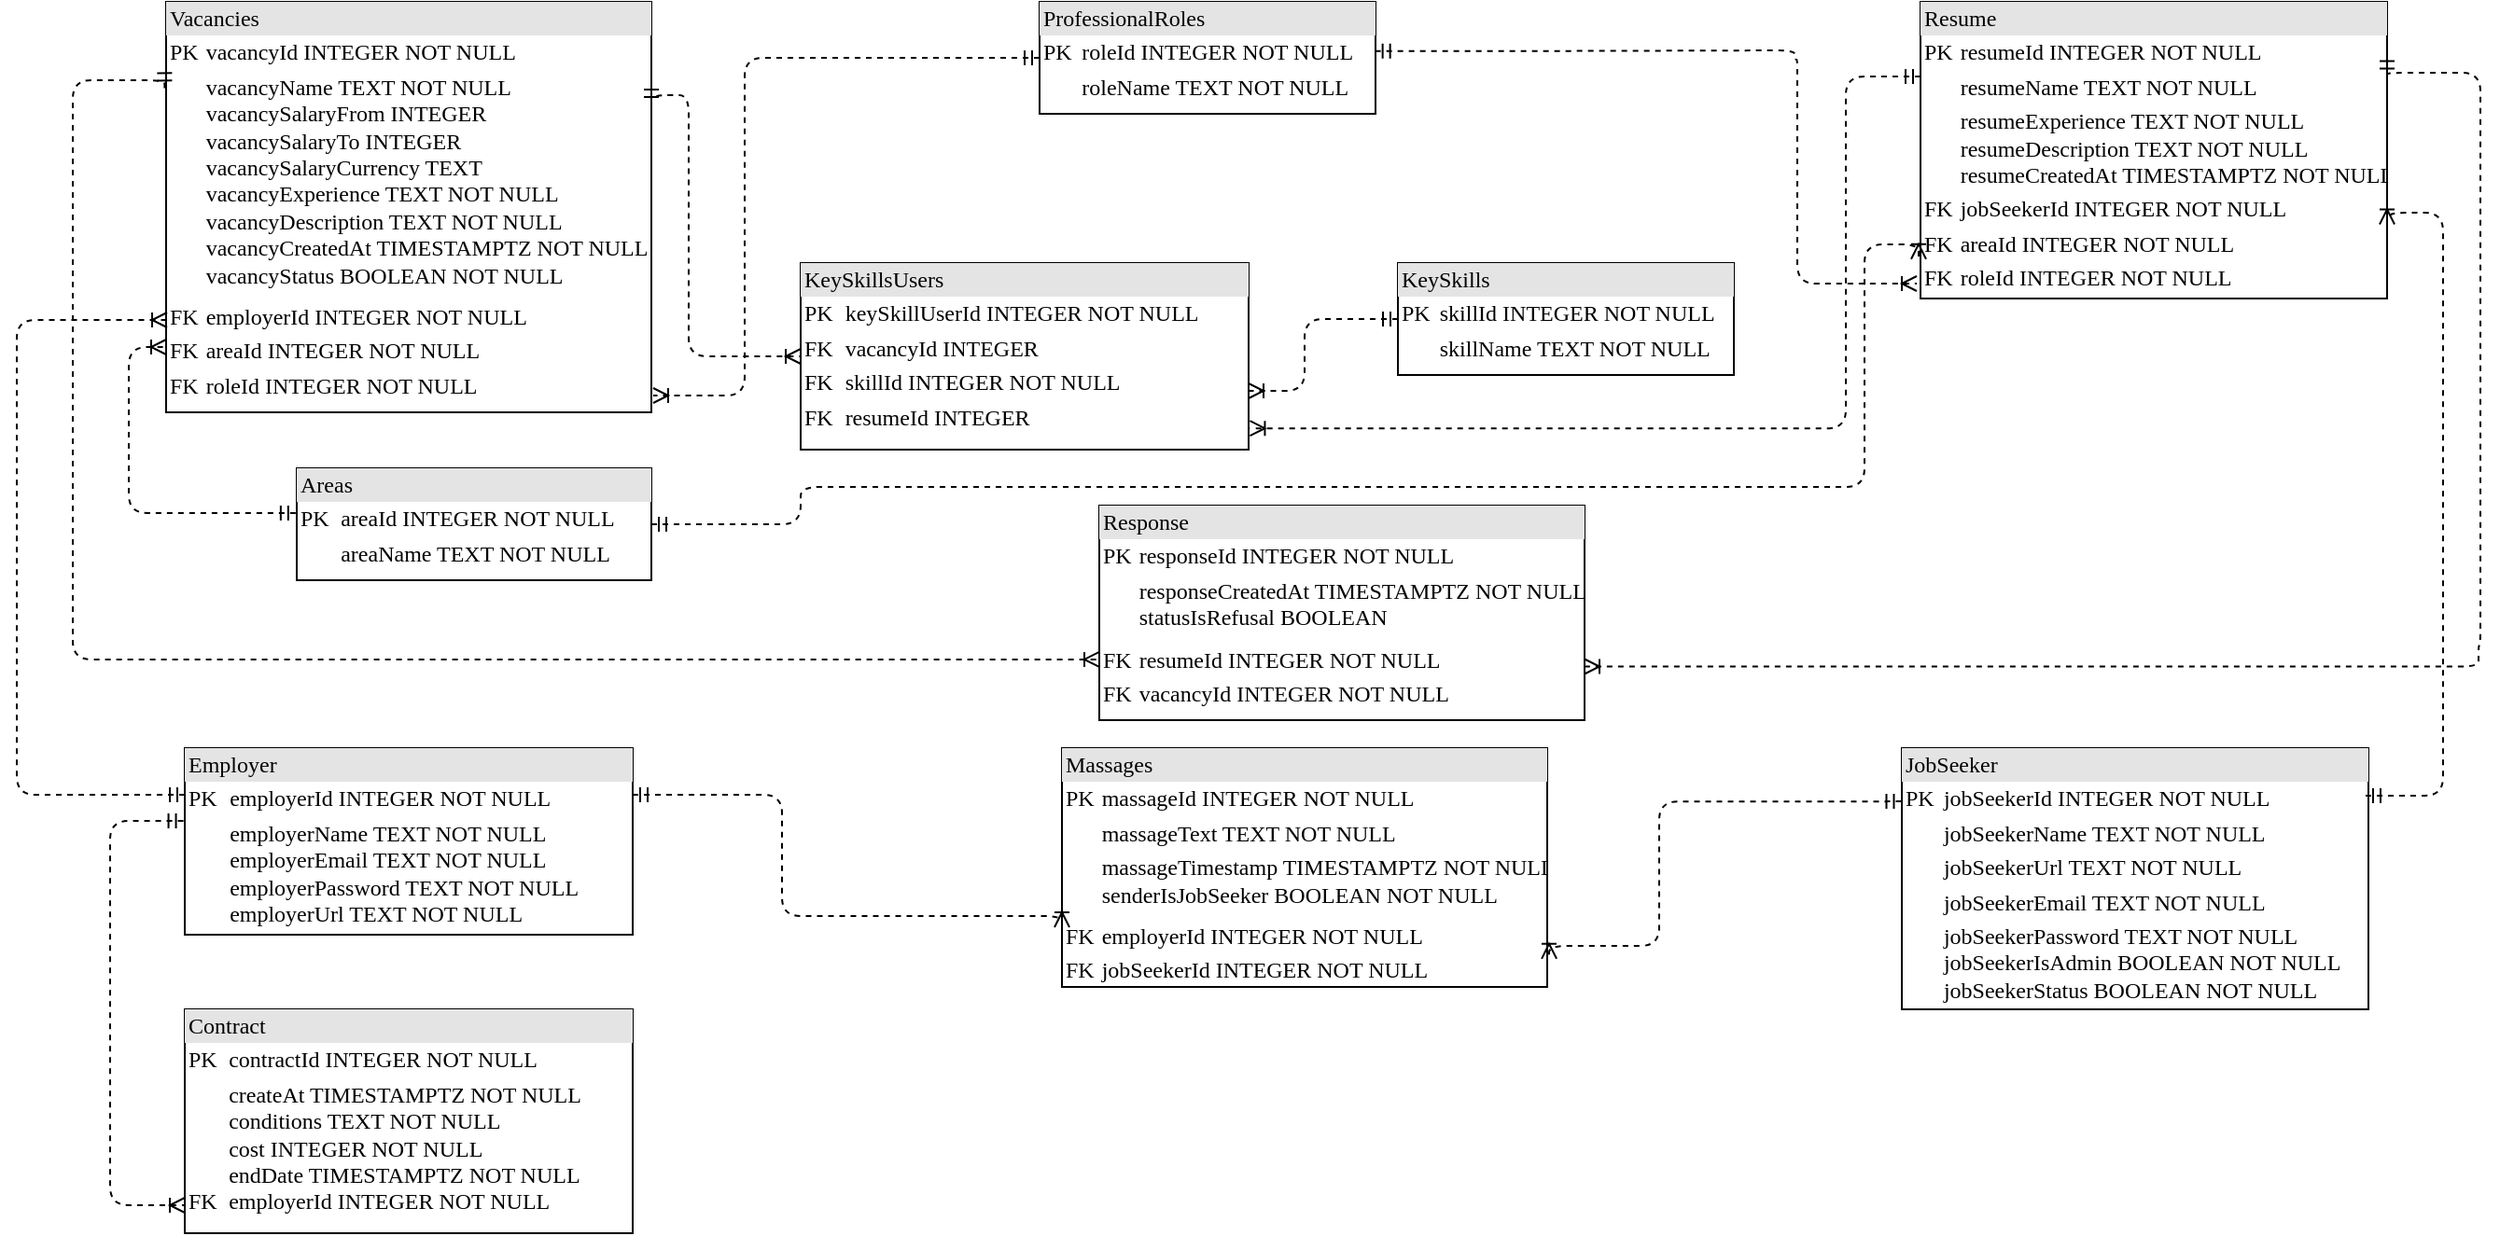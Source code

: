 <mxfile version="22.1.3" type="device">
  <diagram name="Страница — 1" id="yuq9s7azRZwpZ4uMqqlT">
    <mxGraphModel dx="2364" dy="1497" grid="0" gridSize="10" guides="1" tooltips="1" connect="1" arrows="1" fold="1" page="1" pageScale="1" pageWidth="1169" pageHeight="827" background="none" math="0" shadow="0">
      <root>
        <mxCell id="0" />
        <mxCell id="1" parent="0" />
        <mxCell id="_Mj7ivr1F5MViu99svrW-1" value="&lt;div style=&quot;box-sizing:border-box;width:100%;background:#e4e4e4;padding:2px;&quot;&gt;&lt;font face=&quot;Times New Roman&quot;&gt;Employer&lt;/font&gt;&lt;/div&gt;&lt;table style=&quot;width:100%;font-size:1em;&quot; cellpadding=&quot;2&quot; cellspacing=&quot;0&quot;&gt;&lt;tbody&gt;&lt;tr&gt;&lt;td&gt;&lt;font face=&quot;Times New Roman&quot;&gt;PK&lt;/font&gt;&lt;/td&gt;&lt;td&gt;&lt;font face=&quot;Times New Roman&quot;&gt;employerId INTEGER NOT NULL&lt;br&gt;&lt;/font&gt;&lt;/td&gt;&lt;/tr&gt;&lt;tr&gt;&lt;td&gt;&lt;font face=&quot;Times New Roman&quot;&gt;&lt;br&gt;&lt;/font&gt;&lt;/td&gt;&lt;td&gt;&lt;font face=&quot;Times New Roman&quot;&gt;employerName TEXT NOT NULL&lt;br&gt;employerEmail TEXT NOT NULL&lt;br&gt;employerPassword TEXT NOT NULL&lt;br&gt;employerUrl TEXT NOT NULL&lt;br&gt;&lt;br&gt;&lt;/font&gt;&lt;/td&gt;&lt;/tr&gt;&lt;/tbody&gt;&lt;/table&gt;" style="verticalAlign=top;align=left;overflow=fill;html=1;whiteSpace=wrap;" parent="1" vertex="1">
          <mxGeometry x="-490" y="240" width="240" height="100" as="geometry" />
        </mxCell>
        <mxCell id="_Mj7ivr1F5MViu99svrW-8" value="&lt;div style=&quot;box-sizing:border-box;width:100%;background:#e4e4e4;padding:2px;&quot;&gt;&lt;font face=&quot;Times New Roman&quot;&gt;Contract&lt;br&gt;&lt;/font&gt;&lt;/div&gt;&lt;table style=&quot;width:100%;font-size:1em;&quot; cellpadding=&quot;2&quot; cellspacing=&quot;0&quot;&gt;&lt;tbody&gt;&lt;tr&gt;&lt;td&gt;&lt;font face=&quot;Times New Roman&quot;&gt;PK&lt;/font&gt;&lt;/td&gt;&lt;td&gt;&lt;font face=&quot;Times New Roman&quot;&gt;contractId INTEGER NOT NULL&lt;br&gt;&lt;/font&gt;&lt;/td&gt;&lt;/tr&gt;&lt;tr&gt;&lt;td&gt;&lt;font face=&quot;Times New Roman&quot;&gt;&lt;br&gt;&lt;br&gt;&lt;br&gt;FK&lt;/font&gt;&lt;/td&gt;&lt;td&gt;&lt;font face=&quot;Times New Roman&quot;&gt;createAt TIMESTAMPTZ NOT NULL&amp;nbsp;&lt;br style=&quot;border-color: var(--border-color);&quot;&gt;conditions TEXT NOT NULL&lt;br style=&quot;border-color: var(--border-color);&quot;&gt;cost INTEGER NOT NULL&lt;br style=&quot;border-color: var(--border-color);&quot;&gt;endDate TIMESTAMPTZ NOT NULL&lt;br&gt;employerId INTEGER NOT NULL&lt;br&gt;&lt;br&gt;&lt;/font&gt;&lt;/td&gt;&lt;/tr&gt;&lt;/tbody&gt;&lt;/table&gt;" style="verticalAlign=top;align=left;overflow=fill;html=1;whiteSpace=wrap;" parent="1" vertex="1">
          <mxGeometry x="-490" y="380" width="240" height="120" as="geometry" />
        </mxCell>
        <mxCell id="_Mj7ivr1F5MViu99svrW-22" value="&lt;div style=&quot;box-sizing: border-box ; width: 100% ; background: #e4e4e4 ; padding: 2px&quot;&gt;JobSeeker&lt;/div&gt;&lt;table style=&quot;width: 100% ; font-size: 1em&quot; cellpadding=&quot;2&quot; cellspacing=&quot;0&quot;&gt;&lt;tbody&gt;&lt;tr&gt;&lt;td&gt;PK&lt;/td&gt;&lt;td&gt;jobSeekerId INTEGER NOT NULL&lt;/td&gt;&lt;/tr&gt;&lt;tr&gt;&lt;td&gt;&lt;br&gt;&lt;/td&gt;&lt;td&gt;jobSeekerName TEXT NOT NULL&lt;/td&gt;&lt;/tr&gt;&lt;tr&gt;&lt;td&gt;&lt;/td&gt;&lt;td&gt;jobSeekerUrl TEXT NOT NULL&lt;br&gt;&lt;/td&gt;&lt;/tr&gt;&lt;tr&gt;&lt;td&gt;&lt;br&gt;&lt;/td&gt;&lt;td&gt;jobSeekerEmail TEXT NOT NULL&lt;br&gt;&lt;/td&gt;&lt;/tr&gt;&lt;tr&gt;&lt;td&gt;&lt;br&gt;&lt;/td&gt;&lt;td&gt;jobSeekerPassword TEXT NOT NULL&lt;br&gt;jobSeekerIsAdmin BOOLEAN NOT NULL&lt;br&gt;jobSeekerStatus BOOLEAN NOT NULL&lt;br&gt;&lt;/td&gt;&lt;/tr&gt;&lt;tr&gt;&lt;td&gt;&lt;br&gt;&lt;/td&gt;&lt;td&gt;&lt;br&gt;&lt;/td&gt;&lt;/tr&gt;&lt;/tbody&gt;&lt;/table&gt;" style="verticalAlign=top;align=left;overflow=fill;html=1;rounded=0;shadow=0;comic=0;labelBackgroundColor=none;strokeWidth=1;fontFamily=Verdana;fontSize=12" parent="1" vertex="1">
          <mxGeometry x="430" y="240" width="250" height="140" as="geometry" />
        </mxCell>
        <mxCell id="_Mj7ivr1F5MViu99svrW-23" value="&lt;div style=&quot;box-sizing: border-box ; width: 100% ; background: #e4e4e4 ; padding: 2px&quot;&gt;Massages&lt;/div&gt;&lt;table style=&quot;width: 100% ; font-size: 1em&quot; cellpadding=&quot;2&quot; cellspacing=&quot;0&quot;&gt;&lt;tbody&gt;&lt;tr&gt;&lt;td&gt;PK&lt;/td&gt;&lt;td&gt;massageId INTEGER NOT NULL&lt;/td&gt;&lt;/tr&gt;&lt;tr&gt;&lt;td&gt;&lt;br&gt;&lt;/td&gt;&lt;td&gt;massageText TEXT NOT NULL&lt;/td&gt;&lt;/tr&gt;&lt;tr&gt;&lt;td&gt;&lt;/td&gt;&lt;td&gt;massageTimestamp TIMESTAMPTZ NOT NULL DEFAULT&amp;nbsp;CURRENT_TIMESTAMP&lt;br&gt;senderIsJobSeeker BOOLEAN NOT NULL&lt;br&gt;&lt;/td&gt;&lt;/tr&gt;&lt;tr&gt;&lt;td&gt;&lt;/td&gt;&lt;td&gt;&lt;/td&gt;&lt;/tr&gt;&lt;tr&gt;&lt;td&gt;FK&lt;/td&gt;&lt;td&gt;employerId INTEGER NOT NULL&lt;br&gt;&lt;/td&gt;&lt;/tr&gt;&lt;tr&gt;&lt;td&gt;FK&lt;/td&gt;&lt;td&gt;jobSeekerId INTEGER NOT NULL&lt;br&gt;&lt;/td&gt;&lt;/tr&gt;&lt;/tbody&gt;&lt;/table&gt;" style="verticalAlign=top;align=left;overflow=fill;html=1;rounded=0;shadow=0;comic=0;labelBackgroundColor=none;strokeWidth=1;fontFamily=Verdana;fontSize=12" parent="1" vertex="1">
          <mxGeometry x="-20" y="240" width="260" height="128" as="geometry" />
        </mxCell>
        <mxCell id="_Mj7ivr1F5MViu99svrW-26" value="&lt;div style=&quot;box-sizing: border-box ; width: 100% ; background: #e4e4e4 ; padding: 2px&quot;&gt;Vacancies&lt;/div&gt;&lt;table style=&quot;width: 100% ; font-size: 1em&quot; cellpadding=&quot;2&quot; cellspacing=&quot;0&quot;&gt;&lt;tbody&gt;&lt;tr&gt;&lt;td&gt;PK&lt;/td&gt;&lt;td&gt;vacancyId INTEGER NOT NULL&lt;/td&gt;&lt;/tr&gt;&lt;tr&gt;&lt;td&gt;&lt;br&gt;&lt;/td&gt;&lt;td&gt;vacancyName TEXT NOT NULL&lt;br&gt;vacancySalaryFrom INTEGER&lt;br&gt;vacancySalaryTo INTEGER&lt;br&gt;vacancySalaryCurrency TEXT&lt;br&gt;vacancyExperience TEXT NOT NULL&lt;br&gt;vacancyDescription TEXT NOT NULL&lt;br&gt;vacancyCreatedAt TIMESTAMPTZ NOT NULL DEFAULT&amp;nbsp;CURRENT_TIMESTAMP&lt;br&gt;vacancyStatus BOOLEAN NOT NULL&lt;br&gt;&lt;/td&gt;&lt;/tr&gt;&lt;tr&gt;&lt;td&gt;&lt;/td&gt;&lt;td&gt;&lt;/td&gt;&lt;/tr&gt;&lt;tr&gt;&lt;td&gt;FK&lt;/td&gt;&lt;td&gt;employerId INTEGER NOT NULL&lt;br&gt;&lt;/td&gt;&lt;/tr&gt;&lt;tr&gt;&lt;td&gt;FK&lt;/td&gt;&lt;td&gt;areaId INTEGER NOT NULL&lt;br&gt;&lt;/td&gt;&lt;/tr&gt;&lt;tr&gt;&lt;td&gt;FK&lt;br&gt;&lt;/td&gt;&lt;td&gt;roleId INTEGER NOT NULL&lt;br&gt;&lt;/td&gt;&lt;/tr&gt;&lt;tr&gt;&lt;td&gt;&lt;br&gt;&lt;/td&gt;&lt;td&gt;&lt;br&gt;&lt;/td&gt;&lt;/tr&gt;&lt;/tbody&gt;&lt;/table&gt;" style="verticalAlign=top;align=left;overflow=fill;html=1;rounded=0;shadow=0;comic=0;labelBackgroundColor=none;strokeWidth=1;fontFamily=Verdana;fontSize=12" parent="1" vertex="1">
          <mxGeometry x="-500" y="-160" width="260" height="220" as="geometry" />
        </mxCell>
        <mxCell id="_Mj7ivr1F5MViu99svrW-27" value="&lt;div style=&quot;box-sizing: border-box ; width: 100% ; background: #e4e4e4 ; padding: 2px&quot;&gt;Areas&lt;/div&gt;&lt;table style=&quot;width: 100% ; font-size: 1em&quot; cellpadding=&quot;2&quot; cellspacing=&quot;0&quot;&gt;&lt;tbody&gt;&lt;tr&gt;&lt;td&gt;PK&lt;/td&gt;&lt;td&gt;areaId INTEGER NOT NULL&lt;/td&gt;&lt;/tr&gt;&lt;tr&gt;&lt;td&gt;&lt;br&gt;&lt;/td&gt;&lt;td&gt;areaName TEXT NOT NULL&lt;/td&gt;&lt;/tr&gt;&lt;tr&gt;&lt;td&gt;&lt;/td&gt;&lt;td&gt;&lt;br&gt;&lt;/td&gt;&lt;/tr&gt;&lt;/tbody&gt;&lt;/table&gt;" style="verticalAlign=top;align=left;overflow=fill;html=1;rounded=0;shadow=0;comic=0;labelBackgroundColor=none;strokeWidth=1;fontFamily=Verdana;fontSize=12" parent="1" vertex="1">
          <mxGeometry x="-430" y="90" width="190" height="60" as="geometry" />
        </mxCell>
        <mxCell id="_Mj7ivr1F5MViu99svrW-28" value="&lt;div style=&quot;box-sizing: border-box ; width: 100% ; background: #e4e4e4 ; padding: 2px&quot;&gt;Resume&lt;/div&gt;&lt;table style=&quot;width: 100% ; font-size: 1em&quot; cellpadding=&quot;2&quot; cellspacing=&quot;0&quot;&gt;&lt;tbody&gt;&lt;tr&gt;&lt;td&gt;PK&lt;/td&gt;&lt;td&gt;resumeId INTEGER NOT NULL&lt;/td&gt;&lt;/tr&gt;&lt;tr&gt;&lt;td&gt;&lt;br&gt;&lt;/td&gt;&lt;td&gt;resumeName TEXT NOT NULL&lt;/td&gt;&lt;/tr&gt;&lt;tr&gt;&lt;td&gt;&lt;/td&gt;&lt;td&gt;resumeExperience TEXT NOT NULL&lt;br&gt;resumeDescription TEXT NOT NULL&lt;br style=&quot;border-color: var(--border-color);&quot;&gt;resumeCreatedAt TIMESTAMPTZ NOT NULL DEFAULT&amp;nbsp;CURRENT_TIMESTAMP&lt;br&gt;&lt;/td&gt;&lt;/tr&gt;&lt;tr&gt;&lt;td&gt;FK&lt;/td&gt;&lt;td&gt;jobSeekerId INTEGER NOT NULL&lt;br&gt;&lt;/td&gt;&lt;/tr&gt;&lt;tr&gt;&lt;td&gt;FK&lt;/td&gt;&lt;td&gt;areaId INTEGER NOT NULL&lt;br&gt;&lt;/td&gt;&lt;/tr&gt;&lt;tr&gt;&lt;td&gt;FK&lt;br&gt;&lt;/td&gt;&lt;td&gt;roleId INTEGER NOT NULL&lt;br&gt;&lt;/td&gt;&lt;/tr&gt;&lt;/tbody&gt;&lt;/table&gt;" style="verticalAlign=top;align=left;overflow=fill;html=1;rounded=0;shadow=0;comic=0;labelBackgroundColor=none;strokeWidth=1;fontFamily=Verdana;fontSize=12" parent="1" vertex="1">
          <mxGeometry x="440" y="-160" width="250" height="159" as="geometry" />
        </mxCell>
        <mxCell id="_Mj7ivr1F5MViu99svrW-31" value="&lt;div style=&quot;box-sizing: border-box ; width: 100% ; background: #e4e4e4 ; padding: 2px&quot;&gt;Response&lt;/div&gt;&lt;table style=&quot;width: 100% ; font-size: 1em&quot; cellpadding=&quot;2&quot; cellspacing=&quot;0&quot;&gt;&lt;tbody&gt;&lt;tr&gt;&lt;td&gt;PK&lt;/td&gt;&lt;td&gt;responseId INTEGER NOT NULL&lt;/td&gt;&lt;/tr&gt;&lt;tr&gt;&lt;td&gt;&lt;br&gt;&lt;/td&gt;&lt;td&gt;responseCreatedAt TIMESTAMPTZ NOT NULL DEFAULT&amp;nbsp;CURRENT_TIMESTAMP&lt;br&gt;statusIsRefusal BOOLEAN&lt;br&gt;&lt;/td&gt;&lt;/tr&gt;&lt;tr&gt;&lt;td&gt;&lt;/td&gt;&lt;td&gt;&lt;/td&gt;&lt;/tr&gt;&lt;tr&gt;&lt;td&gt;FK&lt;/td&gt;&lt;td&gt;resumeId INTEGER NOT NULL&lt;br&gt;&lt;/td&gt;&lt;/tr&gt;&lt;tr&gt;&lt;td&gt;FK&lt;/td&gt;&lt;td&gt;vacancyId INTEGER NOT NULL&lt;br&gt;&lt;/td&gt;&lt;/tr&gt;&lt;/tbody&gt;&lt;/table&gt;" style="verticalAlign=top;align=left;overflow=fill;html=1;rounded=0;shadow=0;comic=0;labelBackgroundColor=none;strokeWidth=1;fontFamily=Verdana;fontSize=12" parent="1" vertex="1">
          <mxGeometry y="110" width="260" height="115" as="geometry" />
        </mxCell>
        <mxCell id="_Mj7ivr1F5MViu99svrW-32" value="&lt;div style=&quot;box-sizing: border-box ; width: 100% ; background: #e4e4e4 ; padding: 2px&quot;&gt;ProfessionalRoles&lt;/div&gt;&lt;table style=&quot;width: 100% ; font-size: 1em&quot; cellpadding=&quot;2&quot; cellspacing=&quot;0&quot;&gt;&lt;tbody&gt;&lt;tr&gt;&lt;td&gt;PK&lt;/td&gt;&lt;td&gt;roleId INTEGER NOT NULL&lt;/td&gt;&lt;/tr&gt;&lt;tr&gt;&lt;td&gt;&lt;br&gt;&lt;/td&gt;&lt;td&gt;roleName TEXT NOT NULL&lt;/td&gt;&lt;/tr&gt;&lt;tr&gt;&lt;td&gt;&lt;br&gt;&lt;/td&gt;&lt;td&gt;&lt;br&gt;&lt;/td&gt;&lt;/tr&gt;&lt;/tbody&gt;&lt;/table&gt;" style="verticalAlign=top;align=left;overflow=fill;html=1;rounded=0;shadow=0;comic=0;labelBackgroundColor=none;strokeWidth=1;fontFamily=Verdana;fontSize=12" parent="1" vertex="1">
          <mxGeometry x="-32" y="-160" width="180" height="60" as="geometry" />
        </mxCell>
        <mxCell id="_Mj7ivr1F5MViu99svrW-35" value="&lt;div style=&quot;box-sizing: border-box ; width: 100% ; background: #e4e4e4 ; padding: 2px&quot;&gt;KeySkills&lt;/div&gt;&lt;table style=&quot;width: 100% ; font-size: 1em&quot; cellpadding=&quot;2&quot; cellspacing=&quot;0&quot;&gt;&lt;tbody&gt;&lt;tr&gt;&lt;td&gt;PK&lt;/td&gt;&lt;td&gt;skillId INTEGER NOT NULL&lt;/td&gt;&lt;/tr&gt;&lt;tr&gt;&lt;td&gt;&lt;br&gt;&lt;/td&gt;&lt;td&gt;skillName TEXT NOT NULL&lt;/td&gt;&lt;/tr&gt;&lt;tr&gt;&lt;td&gt;&lt;br&gt;&lt;/td&gt;&lt;td&gt;&lt;br&gt;&lt;/td&gt;&lt;/tr&gt;&lt;/tbody&gt;&lt;/table&gt;" style="verticalAlign=top;align=left;overflow=fill;html=1;rounded=0;shadow=0;comic=0;labelBackgroundColor=none;strokeWidth=1;fontFamily=Verdana;fontSize=12" parent="1" vertex="1">
          <mxGeometry x="160" y="-20" width="180" height="60" as="geometry" />
        </mxCell>
        <mxCell id="_Mj7ivr1F5MViu99svrW-36" value="&lt;div style=&quot;box-sizing: border-box ; width: 100% ; background: #e4e4e4 ; padding: 2px&quot;&gt;KeySkillsUsers&lt;br&gt;&lt;/div&gt;&lt;table style=&quot;width: 100% ; font-size: 1em&quot; cellpadding=&quot;2&quot; cellspacing=&quot;0&quot;&gt;&lt;tbody&gt;&lt;tr&gt;&lt;td&gt;PK&lt;/td&gt;&lt;td&gt;keySkillUserId INTEGER NOT NULL&lt;br&gt;&lt;/td&gt;&lt;/tr&gt;&lt;tr&gt;&lt;td&gt;FK&lt;/td&gt;&lt;td&gt;vacancyId INTEGER&lt;br&gt;&lt;/td&gt;&lt;/tr&gt;&lt;tr&gt;&lt;td&gt;FK&lt;/td&gt;&lt;td&gt;skillId INTEGER NOT NULL&lt;br&gt;&lt;/td&gt;&lt;/tr&gt;&lt;tr&gt;&lt;td&gt;FK&lt;br&gt;&lt;/td&gt;&lt;td&gt;resumeId INTEGER&lt;br&gt;&lt;/td&gt;&lt;/tr&gt;&lt;/tbody&gt;&lt;/table&gt;" style="verticalAlign=top;align=left;overflow=fill;html=1;rounded=0;shadow=0;comic=0;labelBackgroundColor=none;strokeWidth=1;fontFamily=Verdana;fontSize=12" parent="1" vertex="1">
          <mxGeometry x="-160" y="-20" width="240" height="100" as="geometry" />
        </mxCell>
        <mxCell id="_Mj7ivr1F5MViu99svrW-38" style="edgeStyle=orthogonalEdgeStyle;html=1;dashed=1;labelBackgroundColor=none;startArrow=ERmandOne;endArrow=ERoneToMany;fontFamily=Verdana;fontSize=12;align=left;exitX=0;exitY=0.25;exitDx=0;exitDy=0;movable=1;resizable=1;rotatable=1;deletable=1;editable=1;locked=0;connectable=1;entryX=0.002;entryY=0.775;entryDx=0;entryDy=0;entryPerimeter=0;" parent="1" source="_Mj7ivr1F5MViu99svrW-1" target="_Mj7ivr1F5MViu99svrW-26" edge="1">
          <mxGeometry relative="1" as="geometry">
            <mxPoint x="-529.94" y="70" as="sourcePoint" />
            <mxPoint x="-510" y="-130" as="targetPoint" />
            <Array as="points">
              <mxPoint x="-580" y="265" />
              <mxPoint x="-580" y="11" />
            </Array>
          </mxGeometry>
        </mxCell>
        <mxCell id="_Mj7ivr1F5MViu99svrW-39" style="edgeStyle=orthogonalEdgeStyle;html=1;dashed=1;labelBackgroundColor=none;startArrow=ERmandOne;endArrow=ERoneToMany;fontFamily=Verdana;fontSize=12;align=left;exitX=0.994;exitY=0.182;exitDx=0;exitDy=0;movable=1;resizable=1;rotatable=1;deletable=1;editable=1;locked=0;connectable=1;entryX=1;entryY=0.75;entryDx=0;entryDy=0;exitPerimeter=0;" parent="1" source="_Mj7ivr1F5MViu99svrW-22" target="_Mj7ivr1F5MViu99svrW-28" edge="1">
          <mxGeometry relative="1" as="geometry">
            <mxPoint x="690" y="265" as="sourcePoint" />
            <mxPoint x="690" y="-130" as="targetPoint" />
            <Array as="points">
              <mxPoint x="720" y="265" />
              <mxPoint x="720" y="-47" />
            </Array>
          </mxGeometry>
        </mxCell>
        <mxCell id="_Mj7ivr1F5MViu99svrW-40" style="edgeStyle=orthogonalEdgeStyle;html=1;dashed=1;labelBackgroundColor=none;startArrow=ERmandOne;endArrow=ERoneToMany;fontFamily=Verdana;fontSize=12;align=left;exitX=1;exitY=0.25;exitDx=0;exitDy=0;movable=1;resizable=1;rotatable=1;deletable=1;editable=1;locked=0;connectable=1;entryX=0;entryY=0.75;entryDx=0;entryDy=0;" parent="1" source="_Mj7ivr1F5MViu99svrW-1" target="_Mj7ivr1F5MViu99svrW-23" edge="1">
          <mxGeometry relative="1" as="geometry">
            <mxPoint x="-70.06" y="515" as="sourcePoint" />
            <mxPoint x="-70.06" y="120" as="targetPoint" />
            <Array as="points">
              <mxPoint x="-170" y="265" />
              <mxPoint x="-170" y="330" />
            </Array>
          </mxGeometry>
        </mxCell>
        <mxCell id="_Mj7ivr1F5MViu99svrW-41" style="edgeStyle=orthogonalEdgeStyle;html=1;dashed=1;labelBackgroundColor=none;startArrow=ERmandOne;endArrow=ERoneToMany;fontFamily=Verdana;fontSize=12;align=left;movable=1;resizable=1;rotatable=1;deletable=1;editable=1;locked=0;connectable=1;entryX=1.004;entryY=0.882;entryDx=0;entryDy=0;entryPerimeter=0;exitX=-0.001;exitY=0.204;exitDx=0;exitDy=0;exitPerimeter=0;" parent="1" source="_Mj7ivr1F5MViu99svrW-22" target="_Mj7ivr1F5MViu99svrW-23" edge="1">
          <mxGeometry relative="1" as="geometry">
            <mxPoint x="410" y="257.5" as="sourcePoint" />
            <mxPoint x="280" y="322.5" as="targetPoint" />
            <Array as="points">
              <mxPoint x="300" y="269" />
              <mxPoint x="300" y="346" />
            </Array>
          </mxGeometry>
        </mxCell>
        <mxCell id="_Mj7ivr1F5MViu99svrW-43" style="edgeStyle=orthogonalEdgeStyle;html=1;dashed=1;labelBackgroundColor=none;startArrow=ERmandOne;endArrow=ERoneToMany;fontFamily=Verdana;fontSize=12;align=left;movable=1;resizable=1;rotatable=1;deletable=1;editable=1;locked=0;connectable=1;entryX=0;entryY=0.75;entryDx=0;entryDy=0;exitX=-0.003;exitY=0.21;exitDx=0;exitDy=0;exitPerimeter=0;" parent="1" source="_Mj7ivr1F5MViu99svrW-26" edge="1">
          <mxGeometry relative="1" as="geometry">
            <mxPoint x="-520" y="10" as="sourcePoint" />
            <mxPoint y="192.48" as="targetPoint" />
            <Array as="points">
              <mxPoint x="-550" y="-118" />
              <mxPoint x="-550" y="193" />
            </Array>
          </mxGeometry>
        </mxCell>
        <mxCell id="_Mj7ivr1F5MViu99svrW-44" style="edgeStyle=orthogonalEdgeStyle;html=1;dashed=1;labelBackgroundColor=none;startArrow=ERmandOne;endArrow=ERoneToMany;fontFamily=Verdana;fontSize=12;align=left;movable=1;resizable=1;rotatable=1;deletable=1;editable=1;locked=0;connectable=1;exitX=1;exitY=0.25;exitDx=0;exitDy=0;entryX=1;entryY=0.75;entryDx=0;entryDy=0;" parent="1" source="_Mj7ivr1F5MViu99svrW-28" target="_Mj7ivr1F5MViu99svrW-31" edge="1">
          <mxGeometry relative="1" as="geometry">
            <mxPoint x="-491" y="-108" as="sourcePoint" />
            <mxPoint x="260" y="202" as="targetPoint" />
            <Array as="points">
              <mxPoint x="740" y="-122" />
              <mxPoint x="740" y="185" />
              <mxPoint x="739" y="185" />
              <mxPoint x="739" y="196" />
            </Array>
          </mxGeometry>
        </mxCell>
        <mxCell id="_Mj7ivr1F5MViu99svrW-45" style="edgeStyle=orthogonalEdgeStyle;html=1;dashed=1;labelBackgroundColor=none;startArrow=ERmandOne;endArrow=ERoneToMany;fontFamily=Verdana;fontSize=12;align=left;exitX=1;exitY=0.25;exitDx=0;exitDy=0;movable=1;resizable=1;rotatable=1;deletable=1;editable=1;locked=0;connectable=1;entryX=0;entryY=0.5;entryDx=0;entryDy=0;" parent="1" source="_Mj7ivr1F5MViu99svrW-26" target="_Mj7ivr1F5MViu99svrW-36" edge="1">
          <mxGeometry relative="1" as="geometry">
            <mxPoint x="-320" y="90" as="sourcePoint" />
            <mxPoint x="-90" y="155" as="targetPoint" />
            <Array as="points">
              <mxPoint x="-220" y="-110" />
              <mxPoint x="-220" y="30" />
            </Array>
          </mxGeometry>
        </mxCell>
        <mxCell id="_Mj7ivr1F5MViu99svrW-47" style="edgeStyle=orthogonalEdgeStyle;html=1;dashed=1;labelBackgroundColor=none;startArrow=ERmandOne;endArrow=ERoneToMany;fontFamily=Verdana;fontSize=12;align=left;movable=1;resizable=1;rotatable=1;deletable=1;editable=1;locked=0;connectable=1;entryX=1.003;entryY=0.886;entryDx=0;entryDy=0;entryPerimeter=0;" parent="1" target="_Mj7ivr1F5MViu99svrW-36" edge="1">
          <mxGeometry relative="1" as="geometry">
            <mxPoint x="440" y="-120" as="sourcePoint" />
            <mxPoint x="90.24" y="47.1" as="targetPoint" />
            <Array as="points">
              <mxPoint x="400" y="-120" />
              <mxPoint x="400" y="69" />
            </Array>
          </mxGeometry>
        </mxCell>
        <mxCell id="_Mj7ivr1F5MViu99svrW-48" style="edgeStyle=orthogonalEdgeStyle;html=1;dashed=1;labelBackgroundColor=none;startArrow=ERmandOne;endArrow=ERoneToMany;fontFamily=Verdana;fontSize=12;align=left;movable=1;resizable=1;rotatable=1;deletable=1;editable=1;locked=0;connectable=1;entryX=1.004;entryY=0.882;entryDx=0;entryDy=0;entryPerimeter=0;exitX=0;exitY=0.5;exitDx=0;exitDy=0;" parent="1" source="_Mj7ivr1F5MViu99svrW-35" edge="1">
          <mxGeometry relative="1" as="geometry">
            <mxPoint x="269" y="-28.5" as="sourcePoint" />
            <mxPoint x="80" y="48.5" as="targetPoint" />
            <Array as="points">
              <mxPoint x="110" y="10" />
              <mxPoint x="110" y="49" />
            </Array>
          </mxGeometry>
        </mxCell>
        <mxCell id="_Mj7ivr1F5MViu99svrW-50" style="edgeStyle=orthogonalEdgeStyle;html=1;dashed=1;labelBackgroundColor=none;startArrow=ERmandOne;endArrow=ERoneToMany;fontFamily=Verdana;fontSize=12;align=left;movable=1;resizable=1;rotatable=1;deletable=1;editable=1;locked=0;connectable=1;exitX=0;exitY=0.5;exitDx=0;exitDy=0;" parent="1" source="_Mj7ivr1F5MViu99svrW-32" edge="1">
          <mxGeometry relative="1" as="geometry">
            <mxPoint x="-57" y="-132" as="sourcePoint" />
            <mxPoint x="-239" y="51" as="targetPoint" />
            <Array as="points">
              <mxPoint x="-190" y="-130" />
              <mxPoint x="-190" y="51" />
            </Array>
          </mxGeometry>
        </mxCell>
        <mxCell id="_Mj7ivr1F5MViu99svrW-51" style="edgeStyle=orthogonalEdgeStyle;html=1;dashed=1;labelBackgroundColor=none;startArrow=ERmandOne;endArrow=ERoneToMany;fontFamily=Verdana;fontSize=12;align=left;movable=1;resizable=1;rotatable=1;deletable=1;editable=1;locked=0;connectable=1;exitX=0.999;exitY=0.44;exitDx=0;exitDy=0;exitPerimeter=0;" parent="1" edge="1" source="_Mj7ivr1F5MViu99svrW-32">
          <mxGeometry relative="1" as="geometry">
            <mxPoint x="190" y="-144" as="sourcePoint" />
            <mxPoint x="438" y="-9" as="targetPoint" />
            <Array as="points">
              <mxPoint x="220" y="-134" />
              <mxPoint x="373" y="-134" />
              <mxPoint x="373" y="-129" />
              <mxPoint x="374" y="-129" />
              <mxPoint x="374" y="-9" />
            </Array>
          </mxGeometry>
        </mxCell>
        <mxCell id="_Mj7ivr1F5MViu99svrW-53" style="edgeStyle=orthogonalEdgeStyle;html=1;dashed=1;labelBackgroundColor=none;startArrow=ERmandOne;endArrow=ERoneToMany;fontFamily=Verdana;fontSize=12;align=left;movable=1;resizable=1;rotatable=1;deletable=1;editable=1;locked=0;connectable=1;entryX=0;entryY=0.75;entryDx=0;entryDy=0;exitX=-0.003;exitY=0.4;exitDx=0;exitDy=0;exitPerimeter=0;" parent="1" source="_Mj7ivr1F5MViu99svrW-27" edge="1">
          <mxGeometry relative="1" as="geometry">
            <mxPoint x="-460" y="60" as="sourcePoint" />
            <mxPoint x="-500" y="25" as="targetPoint" />
            <Array as="points">
              <mxPoint x="-520" y="114" />
              <mxPoint x="-520" y="25" />
            </Array>
          </mxGeometry>
        </mxCell>
        <mxCell id="_Mj7ivr1F5MViu99svrW-54" style="edgeStyle=orthogonalEdgeStyle;html=1;dashed=1;labelBackgroundColor=none;startArrow=ERmandOne;endArrow=ERoneToMany;fontFamily=Verdana;fontSize=12;align=left;exitX=1;exitY=0.25;exitDx=0;exitDy=0;movable=1;resizable=1;rotatable=1;deletable=1;editable=1;locked=0;connectable=1;entryX=-0.004;entryY=0.867;entryDx=0;entryDy=0;entryPerimeter=0;" parent="1" target="_Mj7ivr1F5MViu99svrW-28" edge="1">
          <mxGeometry relative="1" as="geometry">
            <mxPoint x="-240" y="120" as="sourcePoint" />
            <mxPoint x="-10" y="185" as="targetPoint" />
            <Array as="points">
              <mxPoint x="-160" y="120" />
              <mxPoint x="-160" y="100" />
              <mxPoint x="410" y="100" />
              <mxPoint x="410" y="-30" />
            </Array>
          </mxGeometry>
        </mxCell>
        <mxCell id="_Mj7ivr1F5MViu99svrW-55" style="edgeStyle=orthogonalEdgeStyle;html=1;dashed=1;labelBackgroundColor=none;startArrow=ERmandOne;endArrow=ERoneToMany;fontFamily=Verdana;fontSize=12;align=left;movable=1;resizable=1;rotatable=1;deletable=1;editable=1;locked=0;connectable=1;entryX=0;entryY=0.75;entryDx=0;entryDy=0;exitX=-0.003;exitY=0.39;exitDx=0;exitDy=0;exitPerimeter=0;" parent="1" source="_Mj7ivr1F5MViu99svrW-1" edge="1">
          <mxGeometry relative="1" as="geometry">
            <mxPoint x="-550" y="420" as="sourcePoint" />
            <mxPoint x="-490" y="485" as="targetPoint" />
            <Array as="points">
              <mxPoint x="-530" y="279" />
              <mxPoint x="-530" y="485" />
            </Array>
          </mxGeometry>
        </mxCell>
      </root>
    </mxGraphModel>
  </diagram>
</mxfile>
